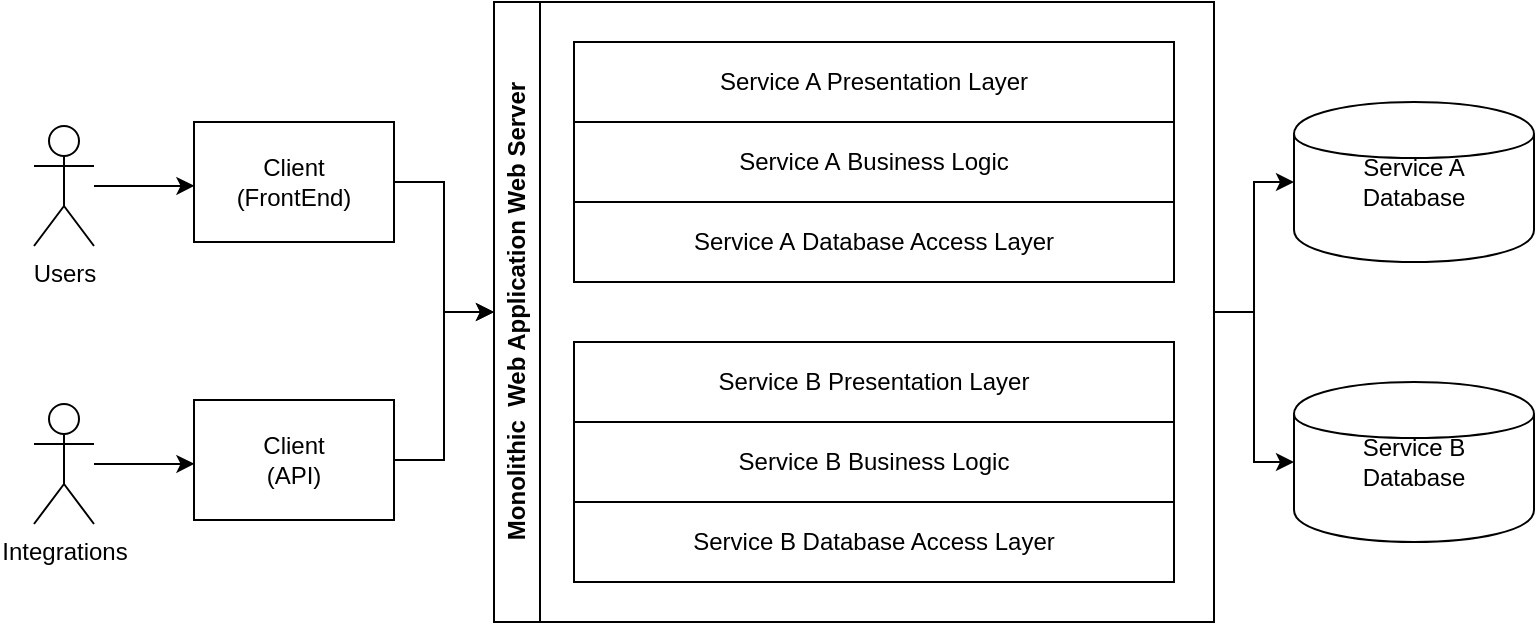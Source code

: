 <mxfile version="26.2.10">
  <diagram name="Monolithic Architecture" id="monolithic-web-arch">
    <mxGraphModel dx="979" dy="682" grid="1" gridSize="10" guides="1" tooltips="1" connect="1" arrows="1" fold="1" page="1" pageScale="1" pageWidth="827" pageHeight="1169" math="0" shadow="0">
      <root>
        <mxCell id="0" />
        <mxCell id="1" parent="0" />
        <mxCell id="QDLE7NMi8FAMYxf8mcH8-19" style="edgeStyle=orthogonalEdgeStyle;rounded=0;orthogonalLoop=1;jettySize=auto;html=1;entryX=0;entryY=0.5;entryDx=0;entryDy=0;" edge="1" parent="1" source="2" target="3">
          <mxGeometry relative="1" as="geometry" />
        </mxCell>
        <mxCell id="2" value="Client&lt;div&gt;(FrontEnd)&lt;/div&gt;" style="shape=person;whiteSpace=wrap;html=1;" parent="1" vertex="1">
          <mxGeometry x="130" y="90" width="100" height="60" as="geometry" />
        </mxCell>
        <mxCell id="QDLE7NMi8FAMYxf8mcH8-16" style="edgeStyle=orthogonalEdgeStyle;rounded=0;orthogonalLoop=1;jettySize=auto;html=1;entryX=0;entryY=0.5;entryDx=0;entryDy=0;" edge="1" parent="1" source="3" target="7">
          <mxGeometry relative="1" as="geometry" />
        </mxCell>
        <mxCell id="QDLE7NMi8FAMYxf8mcH8-18" style="edgeStyle=orthogonalEdgeStyle;rounded=0;orthogonalLoop=1;jettySize=auto;html=1;entryX=0;entryY=0.5;entryDx=0;entryDy=0;" edge="1" parent="1" source="3" target="QDLE7NMi8FAMYxf8mcH8-15">
          <mxGeometry relative="1" as="geometry" />
        </mxCell>
        <mxCell id="3" value="Monolithic &amp;nbsp;Web Application Web Server" style="swimlane;whiteSpace=wrap;html=1;horizontal=0;container=0;" parent="1" vertex="1">
          <mxGeometry x="280" y="30" width="360" height="310" as="geometry" />
        </mxCell>
        <mxCell id="7" value="Service A&lt;div&gt;Database&lt;/div&gt;" style="shape=cylinder;whiteSpace=wrap;html=1;" parent="1" vertex="1">
          <mxGeometry x="680" y="80" width="120" height="80" as="geometry" />
        </mxCell>
        <mxCell id="QDLE7NMi8FAMYxf8mcH8-9" value="Users" style="shape=umlActor;verticalLabelPosition=bottom;verticalAlign=top;html=1;outlineConnect=0;" vertex="1" parent="1">
          <mxGeometry x="50" y="92" width="30" height="60" as="geometry" />
        </mxCell>
        <mxCell id="QDLE7NMi8FAMYxf8mcH8-11" style="edgeStyle=orthogonalEdgeStyle;rounded=0;orthogonalLoop=1;jettySize=auto;html=1;entryX=0.002;entryY=0.532;entryDx=0;entryDy=0;entryPerimeter=0;" edge="1" parent="1" source="QDLE7NMi8FAMYxf8mcH8-9" target="2">
          <mxGeometry relative="1" as="geometry" />
        </mxCell>
        <mxCell id="4" value="Service A Presentation Layer" style="shape=rectangle;whiteSpace=wrap;html=1;container=0;" parent="1" vertex="1">
          <mxGeometry x="320" y="50" width="300" height="40" as="geometry" />
        </mxCell>
        <mxCell id="5" value="Service A&amp;nbsp;Business Logic" style="shape=rectangle;whiteSpace=wrap;html=1;container=0;" parent="1" vertex="1">
          <mxGeometry x="320" y="90" width="300" height="40" as="geometry" />
        </mxCell>
        <mxCell id="6" value="Service A&amp;nbsp;Database Access Layer" style="shape=rectangle;whiteSpace=wrap;html=1;container=0;" parent="1" vertex="1">
          <mxGeometry x="320" y="130" width="300" height="40" as="geometry" />
        </mxCell>
        <mxCell id="QDLE7NMi8FAMYxf8mcH8-12" value="Service B Presentation Layer" style="shape=rectangle;whiteSpace=wrap;html=1;container=0;" vertex="1" parent="1">
          <mxGeometry x="320" y="200" width="300" height="40" as="geometry" />
        </mxCell>
        <mxCell id="QDLE7NMi8FAMYxf8mcH8-13" value="Service B Business Logic" style="shape=rectangle;whiteSpace=wrap;html=1;container=0;" vertex="1" parent="1">
          <mxGeometry x="320" y="240" width="300" height="40" as="geometry" />
        </mxCell>
        <mxCell id="QDLE7NMi8FAMYxf8mcH8-14" value="Service B Database Access Layer" style="shape=rectangle;whiteSpace=wrap;html=1;container=0;" vertex="1" parent="1">
          <mxGeometry x="320" y="280" width="300" height="40" as="geometry" />
        </mxCell>
        <mxCell id="QDLE7NMi8FAMYxf8mcH8-15" value="Service B&lt;div&gt;Database&lt;/div&gt;" style="shape=cylinder;whiteSpace=wrap;html=1;" vertex="1" parent="1">
          <mxGeometry x="680" y="220" width="120" height="80" as="geometry" />
        </mxCell>
        <mxCell id="QDLE7NMi8FAMYxf8mcH8-23" style="edgeStyle=orthogonalEdgeStyle;rounded=0;orthogonalLoop=1;jettySize=auto;html=1;entryX=0;entryY=0.5;entryDx=0;entryDy=0;" edge="1" parent="1" source="QDLE7NMi8FAMYxf8mcH8-20" target="3">
          <mxGeometry relative="1" as="geometry" />
        </mxCell>
        <mxCell id="QDLE7NMi8FAMYxf8mcH8-20" value="Client&lt;div&gt;(API)&lt;/div&gt;" style="shape=person;whiteSpace=wrap;html=1;" vertex="1" parent="1">
          <mxGeometry x="130" y="229" width="100" height="60" as="geometry" />
        </mxCell>
        <mxCell id="QDLE7NMi8FAMYxf8mcH8-21" value="Integrations" style="shape=umlActor;verticalLabelPosition=bottom;verticalAlign=top;html=1;outlineConnect=0;" vertex="1" parent="1">
          <mxGeometry x="50" y="231" width="30" height="60" as="geometry" />
        </mxCell>
        <mxCell id="QDLE7NMi8FAMYxf8mcH8-22" style="edgeStyle=orthogonalEdgeStyle;rounded=0;orthogonalLoop=1;jettySize=auto;html=1;entryX=0.002;entryY=0.532;entryDx=0;entryDy=0;entryPerimeter=0;" edge="1" parent="1" source="QDLE7NMi8FAMYxf8mcH8-21" target="QDLE7NMi8FAMYxf8mcH8-20">
          <mxGeometry relative="1" as="geometry" />
        </mxCell>
      </root>
    </mxGraphModel>
  </diagram>
</mxfile>
